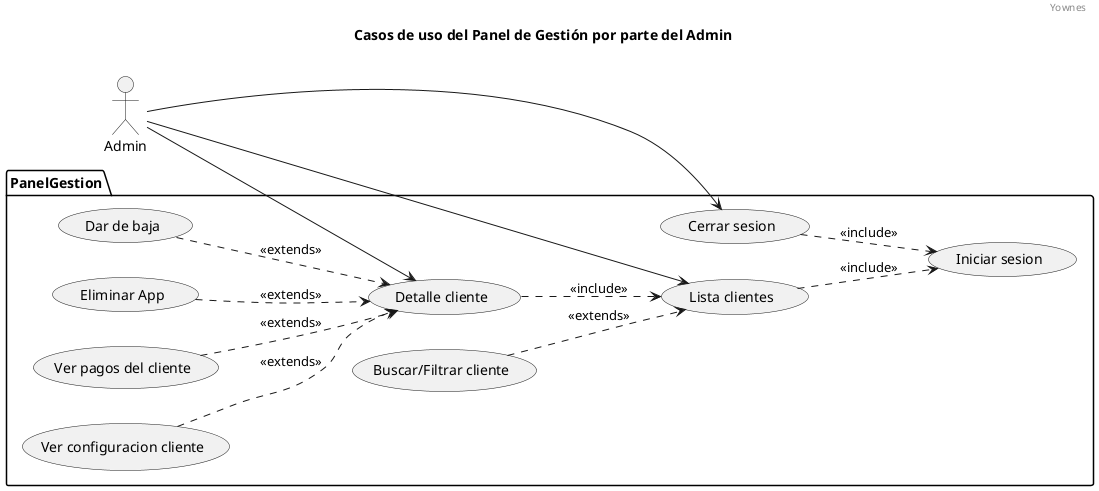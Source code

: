 @startuml PanelGestionADMIN
header Yownes

title Casos de uso del Panel de Gestión por parte del Admin
left to right direction

Admin as A
package PanelGestion {
    usecase (Iniciar sesion) as INICIAR
    usecase (Cerrar sesion) as CERRAR
    usecase (Dar de baja) as BAJA
    usecase (Eliminar App) as ELIMINAR
    usecase (Lista clientes) as LISTA
    usecase (Detalle cliente) as CLIENTE
    usecase (Ver pagos del cliente) as PAGOS
    usecase (Ver configuracion cliente) as TIENDA
    usecase (Buscar/Filtrar cliente) as BUSCAR

    CERRAR ..> INICIAR : <<include>>
    LISTA ..> INICIAR : <<include>>
    CLIENTE ..> LISTA : <<include>>
    BUSCAR ..> LISTA : <<extends>>
    PAGOS ..> CLIENTE : <<extends>>
    TIENDA ..> CLIENTE : <<extends>>
    BAJA ..> CLIENTE : <<extends>>
    ELIMINAR ..> CLIENTE : <<extends>>
}

A --> CERRAR
A --> CLIENTE
A --> LISTA
@enduml
